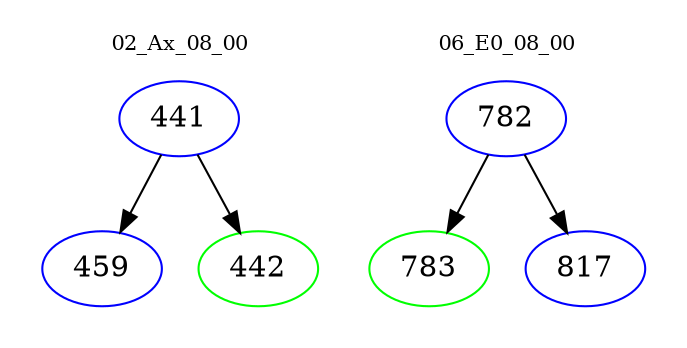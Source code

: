 digraph{
subgraph cluster_0 {
color = white
label = "02_Ax_08_00";
fontsize=10;
T0_441 [label="441", color="blue"]
T0_441 -> T0_459 [color="black"]
T0_459 [label="459", color="blue"]
T0_441 -> T0_442 [color="black"]
T0_442 [label="442", color="green"]
}
subgraph cluster_1 {
color = white
label = "06_E0_08_00";
fontsize=10;
T1_782 [label="782", color="blue"]
T1_782 -> T1_783 [color="black"]
T1_783 [label="783", color="green"]
T1_782 -> T1_817 [color="black"]
T1_817 [label="817", color="blue"]
}
}
